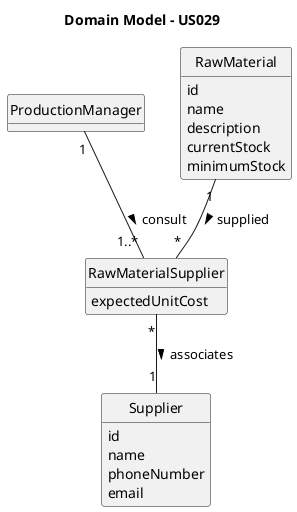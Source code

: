 @startuml
skinparam monochrome true
skinparam packageStyle rectangle
skinparam shadowing false

skinparam classAttributeIconSize 0

hide circle
hide methods

title Domain Model - US029

class ProductionManager {
}

class Supplier {
    id
    name
    phoneNumber
    email
}

class RawMaterial {
    id
    name
    description
    currentStock
    minimumStock
}

class RawMaterialSupplier {
    expectedUnitCost
}

ProductionManager "1" -- "1..*" RawMaterialSupplier : consult >
RawMaterial "1" -- "*" RawMaterialSupplier : supplied >
RawMaterialSupplier "*" -- "1" Supplier : associates >

@enduml
